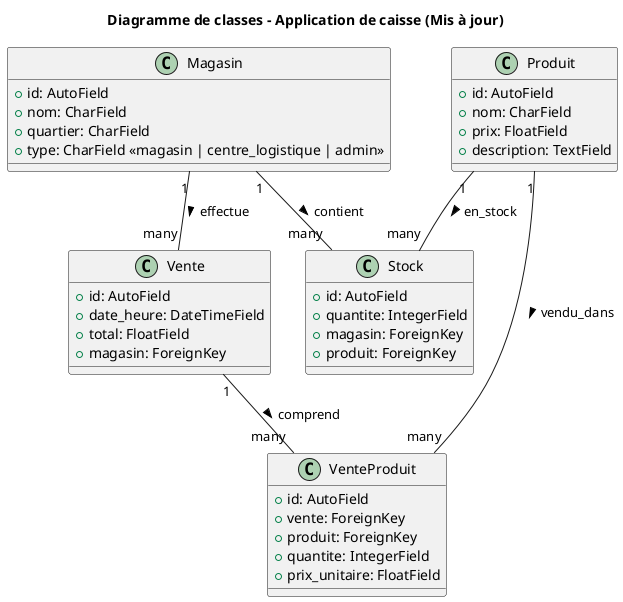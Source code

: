 @startuml

title Diagramme de classes - Application de caisse (Mis à jour)

' === CLASSES ===
class Magasin {
    +id: AutoField
    +nom: CharField
    +quartier: CharField
    +type: CharField <<magasin | centre_logistique | admin>>
}

class Produit {
    +id: AutoField
    +nom: CharField
    +prix: FloatField
    +description: TextField
}

class Stock {
    +id: AutoField
    +quantite: IntegerField
    +magasin: ForeignKey
    +produit: ForeignKey
}

class Vente {
    +id: AutoField
    +date_heure: DateTimeField
    +total: FloatField
    +magasin: ForeignKey
}

class VenteProduit {
    +id: AutoField
    +vente: ForeignKey
    +produit: ForeignKey
    +quantite: IntegerField
    +prix_unitaire: FloatField
}

' === RELATIONS ===
Magasin "1" -- "many" Stock : contient >
Produit "1" -- "many" Stock : en_stock >
Magasin "1" -- "many" Vente : effectue >
Vente "1" -- "many" VenteProduit : comprend >
Produit "1" -- "many" VenteProduit : vendu_dans >

@enduml

